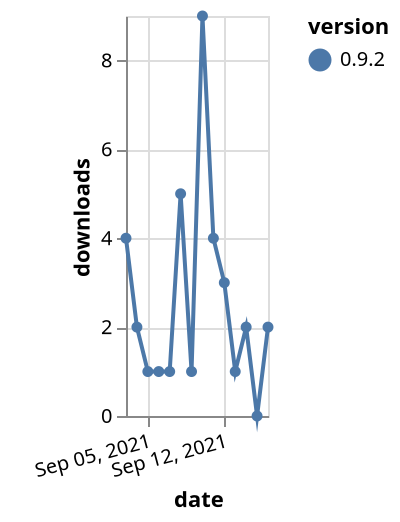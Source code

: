 {"$schema": "https://vega.github.io/schema/vega-lite/v5.json", "description": "A simple bar chart with embedded data.", "data": {"values": [{"date": "2021-09-03", "total": 285, "delta": 4, "version": "0.9.2"}, {"date": "2021-09-04", "total": 287, "delta": 2, "version": "0.9.2"}, {"date": "2021-09-05", "total": 288, "delta": 1, "version": "0.9.2"}, {"date": "2021-09-06", "total": 289, "delta": 1, "version": "0.9.2"}, {"date": "2021-09-07", "total": 290, "delta": 1, "version": "0.9.2"}, {"date": "2021-09-08", "total": 295, "delta": 5, "version": "0.9.2"}, {"date": "2021-09-09", "total": 296, "delta": 1, "version": "0.9.2"}, {"date": "2021-09-10", "total": 305, "delta": 9, "version": "0.9.2"}, {"date": "2021-09-11", "total": 309, "delta": 4, "version": "0.9.2"}, {"date": "2021-09-12", "total": 312, "delta": 3, "version": "0.9.2"}, {"date": "2021-09-13", "total": 313, "delta": 1, "version": "0.9.2"}, {"date": "2021-09-14", "total": 315, "delta": 2, "version": "0.9.2"}, {"date": "2021-09-15", "total": 315, "delta": 0, "version": "0.9.2"}, {"date": "2021-09-16", "total": 317, "delta": 2, "version": "0.9.2"}]}, "width": "container", "mark": {"type": "line", "point": {"filled": true}}, "encoding": {"x": {"field": "date", "type": "temporal", "timeUnit": "yearmonthdate", "title": "date", "axis": {"labelAngle": -15}}, "y": {"field": "delta", "type": "quantitative", "title": "downloads"}, "color": {"field": "version", "type": "nominal"}, "tooltip": {"field": "delta"}}}